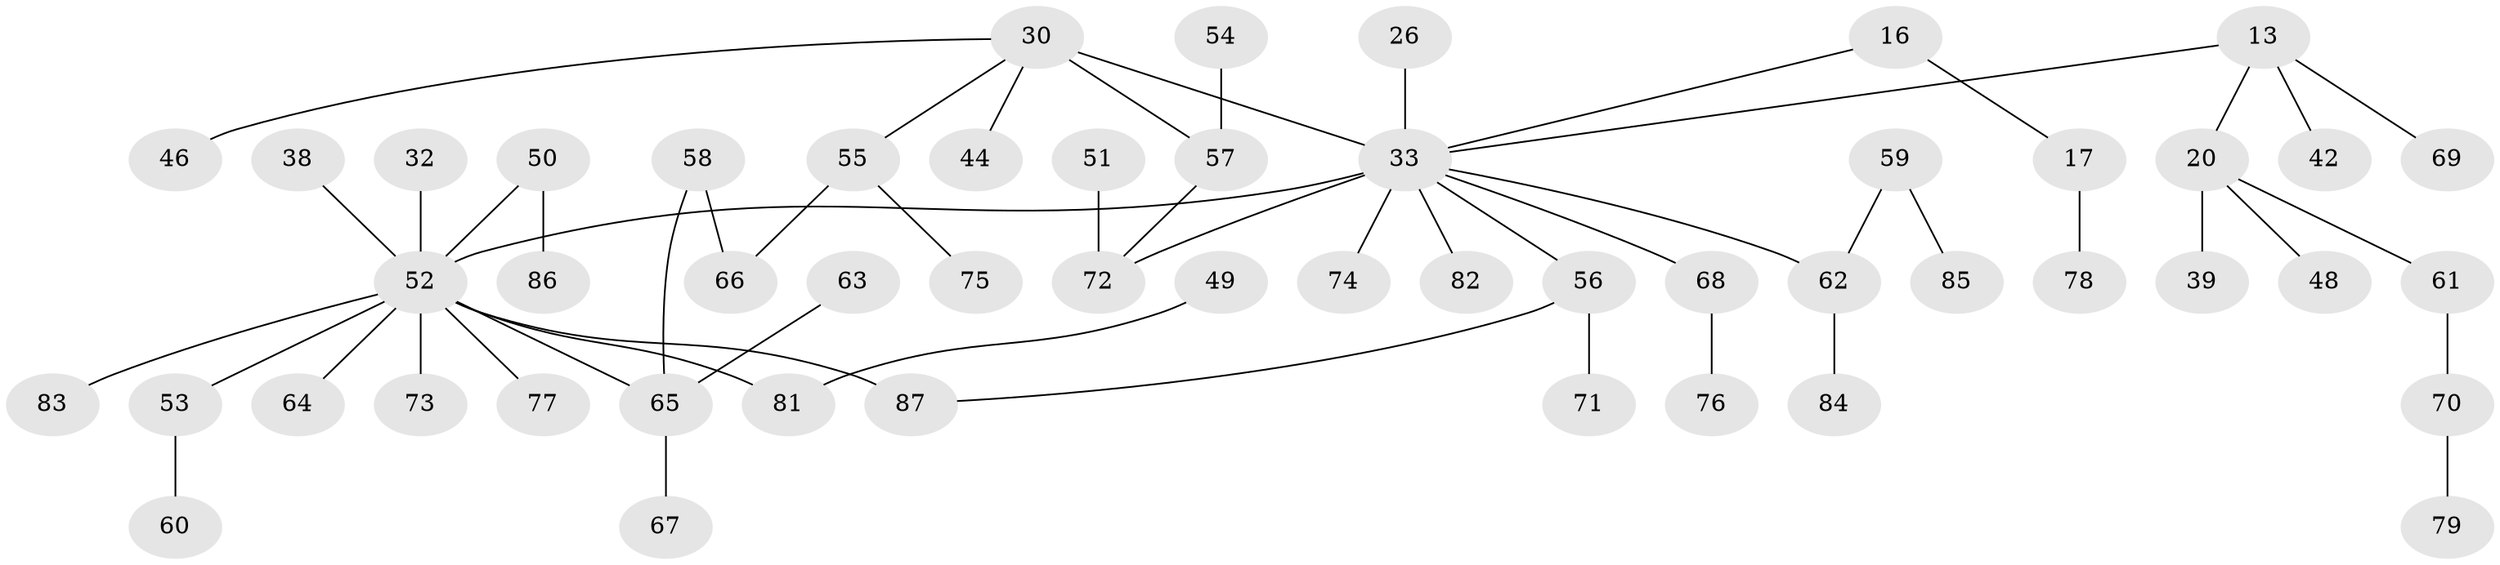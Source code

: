 // original degree distribution, {3: 0.2413793103448276, 6: 0.022988505747126436, 8: 0.011494252873563218, 4: 0.06896551724137931, 2: 0.27586206896551724, 1: 0.3793103448275862}
// Generated by graph-tools (version 1.1) at 2025/44/03/04/25 21:44:34]
// undirected, 52 vertices, 54 edges
graph export_dot {
graph [start="1"]
  node [color=gray90,style=filled];
  13;
  16;
  17;
  20;
  26;
  30 [super="+18+14"];
  32;
  33 [super="+2+7+4+11"];
  38;
  39;
  42;
  44;
  46;
  48;
  49;
  50;
  51;
  52 [super="+23+37"];
  53;
  54;
  55;
  56 [super="+41+40"];
  57 [super="+34"];
  58;
  59;
  60;
  61;
  62 [super="+43+45"];
  63;
  64;
  65 [super="+24+36"];
  66;
  67;
  68;
  69;
  70;
  71;
  72 [super="+31"];
  73;
  74;
  75;
  76;
  77;
  78;
  79;
  81 [super="+47"];
  82;
  83;
  84;
  85;
  86;
  87 [super="+80"];
  13 -- 20;
  13 -- 42;
  13 -- 69;
  13 -- 33;
  16 -- 17;
  16 -- 33;
  17 -- 78;
  20 -- 39;
  20 -- 48;
  20 -- 61;
  26 -- 33;
  30 -- 44;
  30 -- 33 [weight=2];
  30 -- 55;
  30 -- 46;
  30 -- 57;
  32 -- 52;
  33 -- 72 [weight=2];
  33 -- 74;
  33 -- 68;
  33 -- 82;
  33 -- 52 [weight=2];
  33 -- 56;
  33 -- 62 [weight=2];
  38 -- 52;
  49 -- 81;
  50 -- 86;
  50 -- 52;
  51 -- 72;
  52 -- 64;
  52 -- 65;
  52 -- 83;
  52 -- 73;
  52 -- 77;
  52 -- 53;
  52 -- 87 [weight=2];
  52 -- 81;
  53 -- 60;
  54 -- 57;
  55 -- 75;
  55 -- 66;
  56 -- 71;
  56 -- 87;
  57 -- 72;
  58 -- 66;
  58 -- 65;
  59 -- 85;
  59 -- 62;
  61 -- 70;
  62 -- 84;
  63 -- 65;
  65 -- 67;
  68 -- 76;
  70 -- 79;
}
